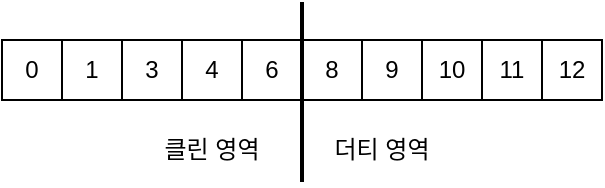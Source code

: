 <mxfile version="24.7.17">
  <diagram name="Page-1" id="muAOAuQ75J0fDIO9jyYR">
    <mxGraphModel dx="1114" dy="821" grid="1" gridSize="10" guides="1" tooltips="1" connect="1" arrows="1" fold="1" page="1" pageScale="1" pageWidth="827" pageHeight="1169" math="0" shadow="0">
      <root>
        <mxCell id="0" />
        <mxCell id="1" parent="0" />
        <mxCell id="Q4338xrh26HKtcfgZbSf-1" value="0" style="rounded=0;whiteSpace=wrap;html=1;" vertex="1" parent="1">
          <mxGeometry x="80" y="80" width="30" height="30" as="geometry" />
        </mxCell>
        <mxCell id="Q4338xrh26HKtcfgZbSf-2" value="1" style="rounded=0;whiteSpace=wrap;html=1;" vertex="1" parent="1">
          <mxGeometry x="110" y="80" width="30" height="30" as="geometry" />
        </mxCell>
        <mxCell id="Q4338xrh26HKtcfgZbSf-3" value="3" style="rounded=0;whiteSpace=wrap;html=1;" vertex="1" parent="1">
          <mxGeometry x="140" y="80" width="30" height="30" as="geometry" />
        </mxCell>
        <mxCell id="Q4338xrh26HKtcfgZbSf-4" value="4" style="rounded=0;whiteSpace=wrap;html=1;" vertex="1" parent="1">
          <mxGeometry x="170" y="80" width="30" height="30" as="geometry" />
        </mxCell>
        <mxCell id="Q4338xrh26HKtcfgZbSf-5" value="6" style="rounded=0;whiteSpace=wrap;html=1;" vertex="1" parent="1">
          <mxGeometry x="200" y="80" width="30" height="30" as="geometry" />
        </mxCell>
        <mxCell id="Q4338xrh26HKtcfgZbSf-6" value="8" style="rounded=0;whiteSpace=wrap;html=1;" vertex="1" parent="1">
          <mxGeometry x="230" y="80" width="30" height="30" as="geometry" />
        </mxCell>
        <mxCell id="Q4338xrh26HKtcfgZbSf-7" value="9" style="rounded=0;whiteSpace=wrap;html=1;" vertex="1" parent="1">
          <mxGeometry x="260" y="80" width="30" height="30" as="geometry" />
        </mxCell>
        <mxCell id="Q4338xrh26HKtcfgZbSf-8" value="10" style="rounded=0;whiteSpace=wrap;html=1;" vertex="1" parent="1">
          <mxGeometry x="290" y="80" width="30" height="30" as="geometry" />
        </mxCell>
        <mxCell id="Q4338xrh26HKtcfgZbSf-9" value="11" style="rounded=0;whiteSpace=wrap;html=1;" vertex="1" parent="1">
          <mxGeometry x="320" y="80" width="30" height="30" as="geometry" />
        </mxCell>
        <mxCell id="Q4338xrh26HKtcfgZbSf-10" value="12" style="rounded=0;whiteSpace=wrap;html=1;" vertex="1" parent="1">
          <mxGeometry x="350" y="80" width="30" height="30" as="geometry" />
        </mxCell>
        <mxCell id="Q4338xrh26HKtcfgZbSf-17" value="" style="endArrow=none;html=1;rounded=0;fontStyle=1;strokeWidth=2;" edge="1" parent="1">
          <mxGeometry width="50" height="50" relative="1" as="geometry">
            <mxPoint x="230" y="151" as="sourcePoint" />
            <mxPoint x="230" y="61" as="targetPoint" />
          </mxGeometry>
        </mxCell>
        <mxCell id="Q4338xrh26HKtcfgZbSf-18" value="클린 영역" style="text;html=1;align=center;verticalAlign=middle;whiteSpace=wrap;rounded=0;" vertex="1" parent="1">
          <mxGeometry x="155" y="120" width="60" height="30" as="geometry" />
        </mxCell>
        <mxCell id="Q4338xrh26HKtcfgZbSf-19" value="더티 영역" style="text;html=1;align=center;verticalAlign=middle;whiteSpace=wrap;rounded=0;" vertex="1" parent="1">
          <mxGeometry x="240" y="120" width="60" height="30" as="geometry" />
        </mxCell>
      </root>
    </mxGraphModel>
  </diagram>
</mxfile>
